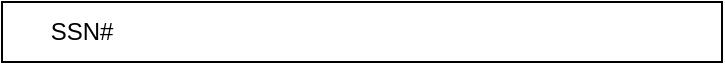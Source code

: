 <mxfile version="22.1.21" type="github">
  <diagram name="Page-1" id="1m114eHfycUIeuC0JqEf">
    <mxGraphModel dx="777" dy="525" grid="1" gridSize="10" guides="1" tooltips="1" connect="1" arrows="1" fold="1" page="1" pageScale="1" pageWidth="850" pageHeight="1100" math="0" shadow="0">
      <root>
        <mxCell id="0" />
        <mxCell id="1" parent="0" />
        <mxCell id="3kA8dH4HSpJ8FDZU2K3y-3" value="" style="rounded=0;whiteSpace=wrap;html=1;" vertex="1" parent="1">
          <mxGeometry x="70" y="120" width="360" height="30" as="geometry" />
        </mxCell>
        <mxCell id="3kA8dH4HSpJ8FDZU2K3y-4" value="SSN#" style="text;strokeColor=none;fillColor=none;align=center;verticalAlign=middle;spacingLeft=4;spacingRight=4;overflow=hidden;points=[[0,0.5],[1,0.5]];portConstraint=eastwest;rotatable=0;whiteSpace=wrap;html=1;" vertex="1" parent="1">
          <mxGeometry x="70" y="120" width="80" height="30" as="geometry" />
        </mxCell>
      </root>
    </mxGraphModel>
  </diagram>
</mxfile>
